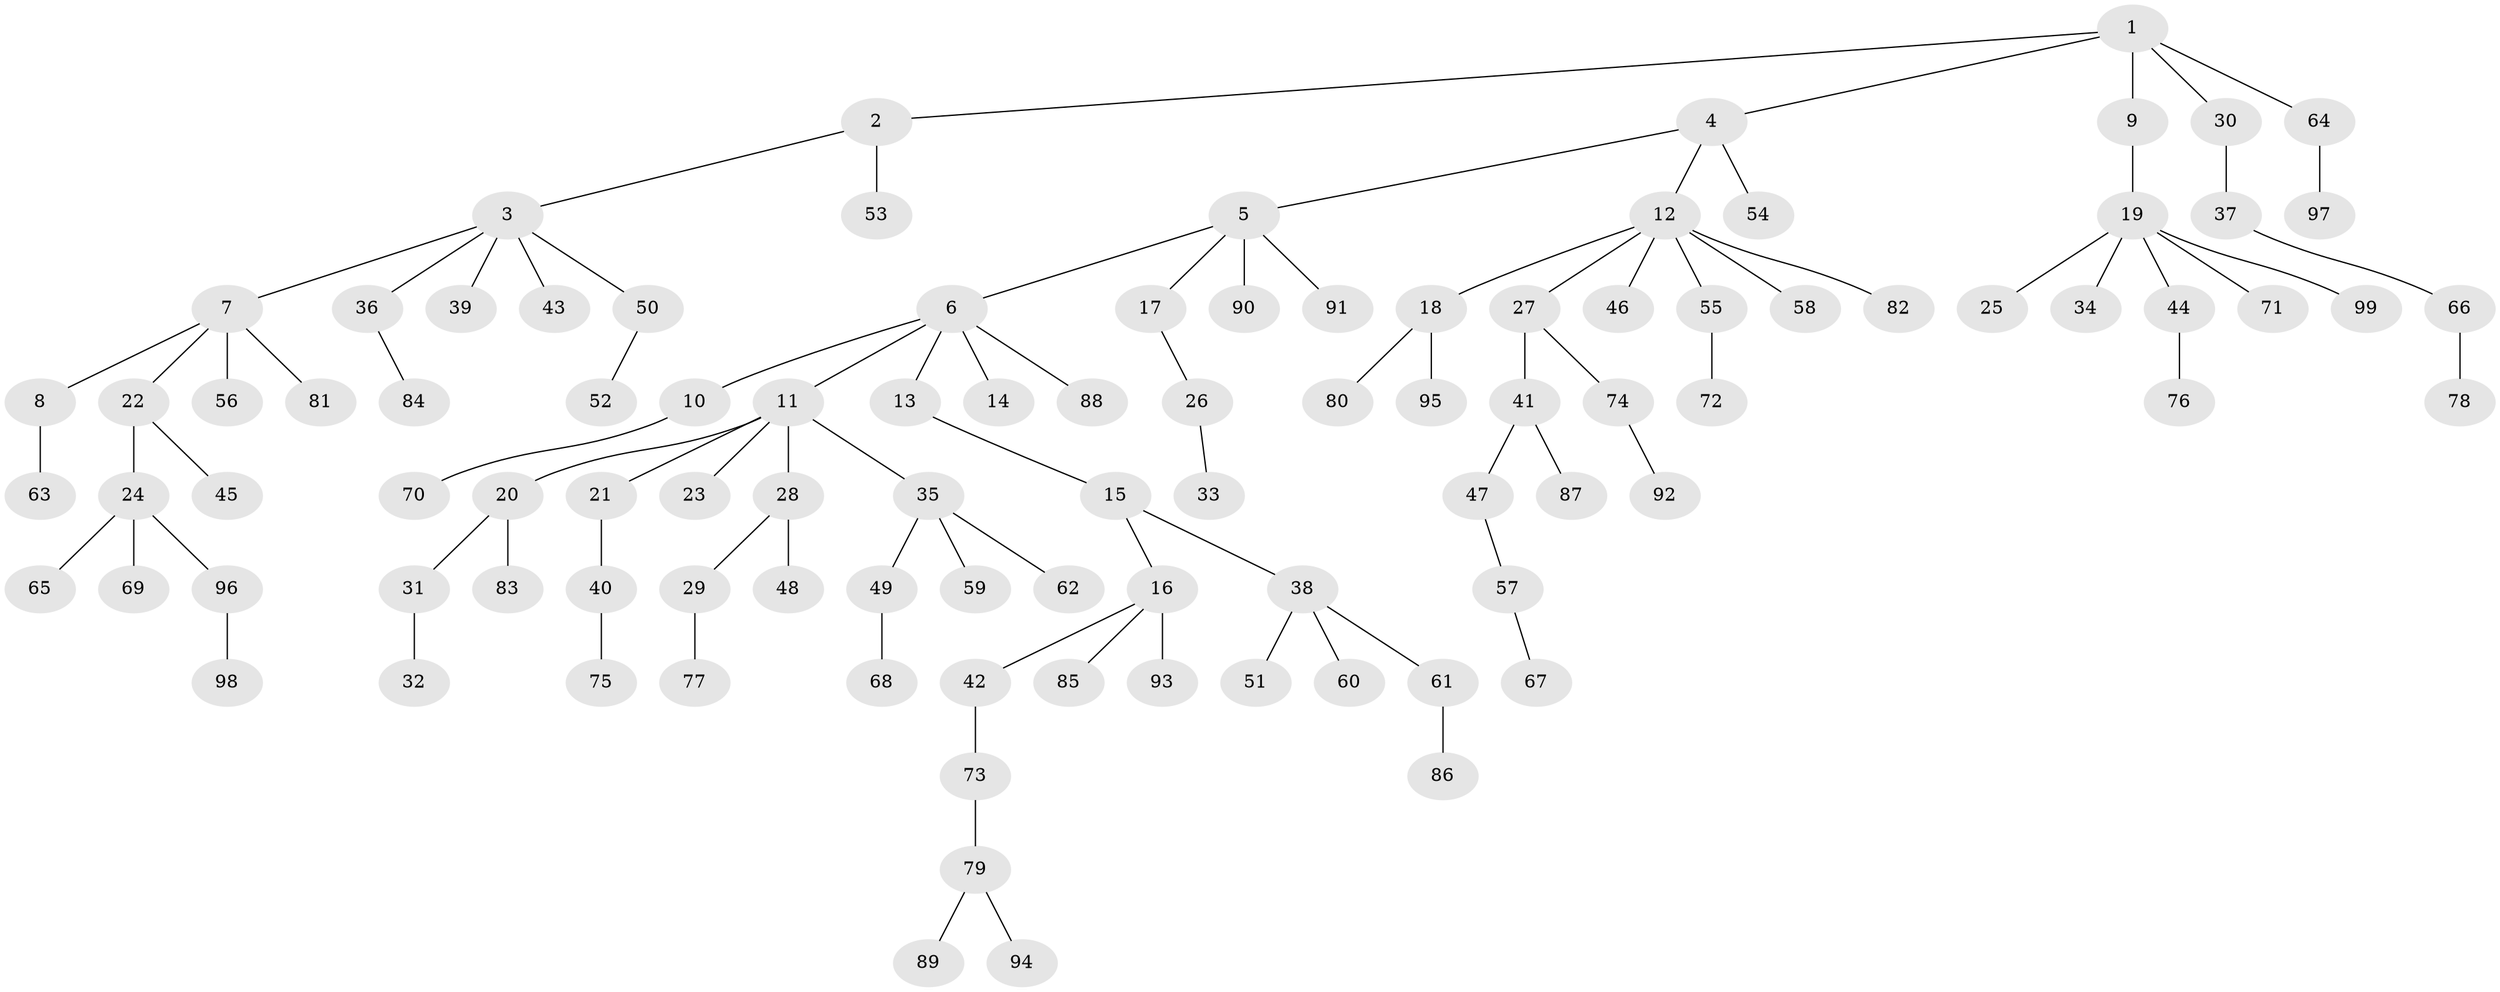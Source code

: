 // coarse degree distribution, {9: 0.02564102564102564, 4: 0.07692307692307693, 5: 0.02564102564102564, 3: 0.10256410256410256, 6: 0.02564102564102564, 2: 0.07692307692307693, 1: 0.6666666666666666}
// Generated by graph-tools (version 1.1) at 2025/19/03/04/25 18:19:24]
// undirected, 99 vertices, 98 edges
graph export_dot {
graph [start="1"]
  node [color=gray90,style=filled];
  1;
  2;
  3;
  4;
  5;
  6;
  7;
  8;
  9;
  10;
  11;
  12;
  13;
  14;
  15;
  16;
  17;
  18;
  19;
  20;
  21;
  22;
  23;
  24;
  25;
  26;
  27;
  28;
  29;
  30;
  31;
  32;
  33;
  34;
  35;
  36;
  37;
  38;
  39;
  40;
  41;
  42;
  43;
  44;
  45;
  46;
  47;
  48;
  49;
  50;
  51;
  52;
  53;
  54;
  55;
  56;
  57;
  58;
  59;
  60;
  61;
  62;
  63;
  64;
  65;
  66;
  67;
  68;
  69;
  70;
  71;
  72;
  73;
  74;
  75;
  76;
  77;
  78;
  79;
  80;
  81;
  82;
  83;
  84;
  85;
  86;
  87;
  88;
  89;
  90;
  91;
  92;
  93;
  94;
  95;
  96;
  97;
  98;
  99;
  1 -- 2;
  1 -- 4;
  1 -- 9;
  1 -- 30;
  1 -- 64;
  2 -- 3;
  2 -- 53;
  3 -- 7;
  3 -- 36;
  3 -- 39;
  3 -- 43;
  3 -- 50;
  4 -- 5;
  4 -- 12;
  4 -- 54;
  5 -- 6;
  5 -- 17;
  5 -- 90;
  5 -- 91;
  6 -- 10;
  6 -- 11;
  6 -- 13;
  6 -- 14;
  6 -- 88;
  7 -- 8;
  7 -- 22;
  7 -- 56;
  7 -- 81;
  8 -- 63;
  9 -- 19;
  10 -- 70;
  11 -- 20;
  11 -- 21;
  11 -- 23;
  11 -- 28;
  11 -- 35;
  12 -- 18;
  12 -- 27;
  12 -- 46;
  12 -- 55;
  12 -- 58;
  12 -- 82;
  13 -- 15;
  15 -- 16;
  15 -- 38;
  16 -- 42;
  16 -- 85;
  16 -- 93;
  17 -- 26;
  18 -- 80;
  18 -- 95;
  19 -- 25;
  19 -- 34;
  19 -- 44;
  19 -- 71;
  19 -- 99;
  20 -- 31;
  20 -- 83;
  21 -- 40;
  22 -- 24;
  22 -- 45;
  24 -- 65;
  24 -- 69;
  24 -- 96;
  26 -- 33;
  27 -- 41;
  27 -- 74;
  28 -- 29;
  28 -- 48;
  29 -- 77;
  30 -- 37;
  31 -- 32;
  35 -- 49;
  35 -- 59;
  35 -- 62;
  36 -- 84;
  37 -- 66;
  38 -- 51;
  38 -- 60;
  38 -- 61;
  40 -- 75;
  41 -- 47;
  41 -- 87;
  42 -- 73;
  44 -- 76;
  47 -- 57;
  49 -- 68;
  50 -- 52;
  55 -- 72;
  57 -- 67;
  61 -- 86;
  64 -- 97;
  66 -- 78;
  73 -- 79;
  74 -- 92;
  79 -- 89;
  79 -- 94;
  96 -- 98;
}
